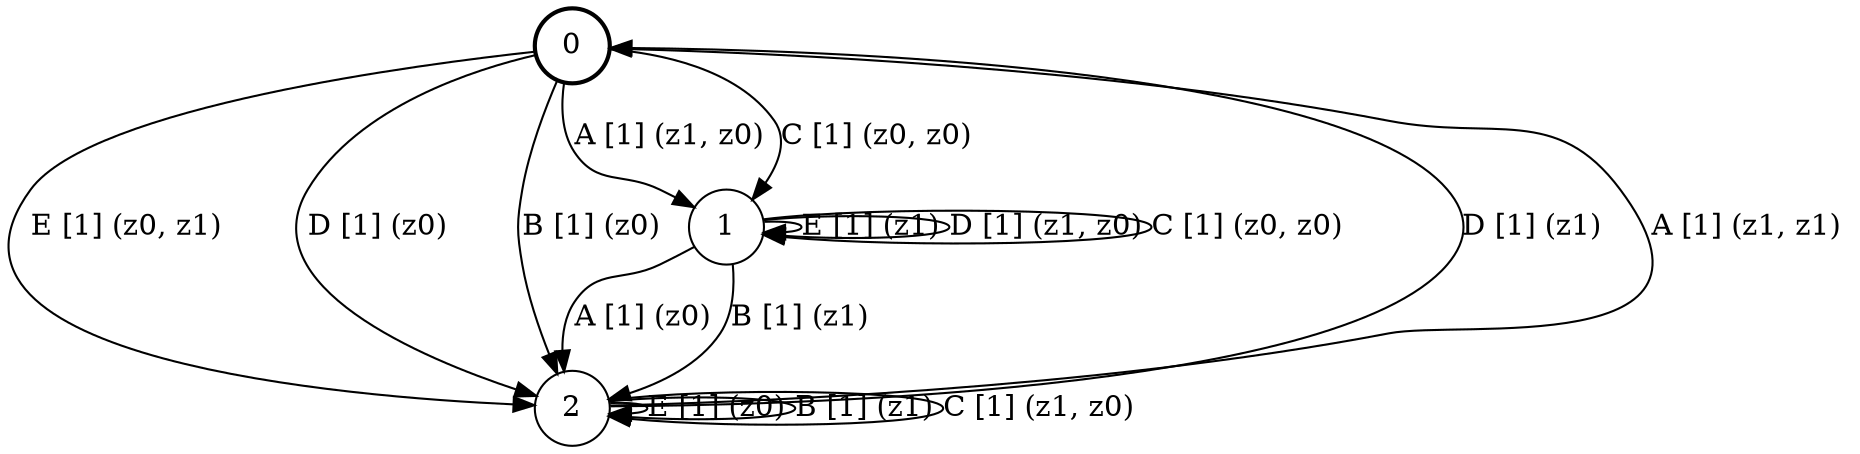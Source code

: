 # generated file, don't try to modify
# command: dot -Tpng <filename> > tree.png
digraph Automaton {
    node [shape = circle];
    0 [style = "bold"];
    0 -> 2 [label = "E [1] (z0, z1) "];
    0 -> 2 [label = "D [1] (z0) "];
    0 -> 1 [label = "A [1] (z1, z0) "];
    0 -> 2 [label = "B [1] (z0) "];
    0 -> 1 [label = "C [1] (z0, z0) "];
    1 -> 1 [label = "E [1] (z1) "];
    1 -> 1 [label = "D [1] (z1, z0) "];
    1 -> 2 [label = "A [1] (z0) "];
    1 -> 2 [label = "B [1] (z1) "];
    1 -> 1 [label = "C [1] (z0, z0) "];
    2 -> 2 [label = "E [1] (z0) "];
    2 -> 0 [label = "D [1] (z1) "];
    2 -> 0 [label = "A [1] (z1, z1) "];
    2 -> 2 [label = "B [1] (z1) "];
    2 -> 2 [label = "C [1] (z1, z0) "];
}
